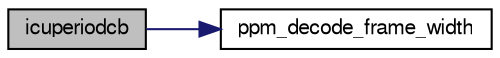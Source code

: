 digraph "icuperiodcb"
{
  edge [fontname="FreeSans",fontsize="10",labelfontname="FreeSans",labelfontsize="10"];
  node [fontname="FreeSans",fontsize="10",shape=record];
  rankdir="LR";
  Node1 [label="icuperiodcb",height=0.2,width=0.4,color="black", fillcolor="grey75", style="filled", fontcolor="black"];
  Node1 -> Node2 [color="midnightblue",fontsize="10",style="solid",fontname="FreeSans"];
  Node2 [label="ppm_decode_frame_width",height=0.2,width=0.4,color="black", fillcolor="white", style="filled",URL="$ppm_8c.html#aa0c6385fe71ce35133c0de7d883f2d86",tooltip="Decode a PPM frame from last width. "];
}
